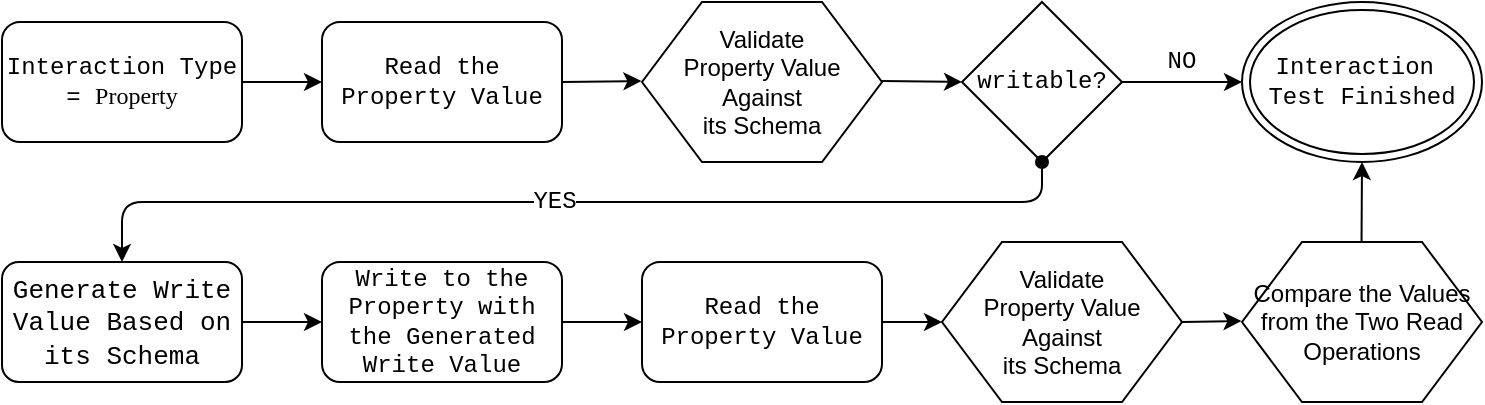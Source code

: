<mxfile userAgent="Mozilla/5.0 (X11; Linux x86_64) AppleWebKit/537.36 (KHTML, like Gecko) draw.io/6.8.0 Chrome/59.0.307.115 Electron/1.8.6 Safari/537.36" version="8.6.5" editor="www.draw.io" type="device"><diagram id="b2f36837-64dd-8721-ff71-9baade0238f3" name="Page-1"><mxGraphModel dx="687" dy="445" grid="1" gridSize="10" guides="1" tooltips="1" connect="1" arrows="1" fold="1" page="0" pageScale="1" pageWidth="827" pageHeight="1169" background="#ffffff" math="0" shadow="0"><root><mxCell id="0"/><mxCell id="1" parent="0"/><mxCell id="3" value="Interaction Type = &lt;font face=&quot;Verbatim&quot;&gt;Property&lt;/font&gt;" style="rounded=1;whiteSpace=wrap;html=1;strokeColor=#000000;strokeWidth=1;fillColor=#ffffff;fontFamily=Courier New;fontSize=12;fontColor=#000000;align=center;" parent="1" vertex="1"><mxGeometry x="80" y="40" width="120" height="60" as="geometry"/></mxCell><mxCell id="4" value="Read the Property Value" style="rounded=1;whiteSpace=wrap;html=1;strokeColor=#000000;strokeWidth=1;fillColor=#ffffff;fontFamily=Courier New;fontSize=12;fontColor=#000000;align=center;" parent="1" vertex="1"><mxGeometry x="240" y="40" width="120" height="60" as="geometry"/></mxCell><mxCell id="6" value="&lt;font style=&quot;font-size: 13px&quot;&gt;&lt;font face=&quot;Courier New&quot;&gt;Generate Write Value Based on its Schema&lt;/font&gt;&lt;/font&gt;" style="rounded=1;whiteSpace=wrap;html=1;strokeColor=#000000;strokeWidth=1;fillColor=#ffffff;fontFamily=Verbatim;fontSize=12;fontColor=#000000;align=center;arcSize=14;verticalAlign=middle;" parent="1" vertex="1"><mxGeometry x="80" y="160" width="120" height="60" as="geometry"/></mxCell><mxCell id="7" value="writable?" style="rhombus;whiteSpace=wrap;html=1;strokeColor=#000000;strokeWidth=1;fillColor=#ffffff;fontFamily=Courier New;fontSize=12;fontColor=#000000;align=center;" parent="1" vertex="1"><mxGeometry x="560" y="30" width="80" height="80" as="geometry"/></mxCell><mxCell id="8" value="" style="endArrow=classic;html=1;strokeColor=#000000;strokeWidth=1;fontFamily=Courier New;fontSize=12;fontColor=#000000;exitX=1;exitY=0.5;entryX=0;entryY=0.5;" parent="1" source="7" target="12" edge="1"><mxGeometry width="50" height="50" relative="1" as="geometry"><mxPoint x="670" y="70" as="sourcePoint"/><mxPoint x="760" y="70" as="targetPoint"/></mxGeometry></mxCell><mxCell id="10" value="NO" style="text;html=1;strokeColor=none;fillColor=none;align=center;verticalAlign=middle;whiteSpace=wrap;fontFamily=Courier New;fontSize=12;fontColor=#000000;" parent="1" vertex="1"><mxGeometry x="650" y="50" width="40" height="20" as="geometry"/></mxCell><mxCell id="12" value="Interaction&amp;nbsp;&lt;div&gt;Test Finished&lt;/div&gt;" style="ellipse;shape=doubleEllipse;whiteSpace=wrap;html=1;strokeColor=#000000;strokeWidth=1;fillColor=#ffffff;fontFamily=Courier New;fontSize=12;fontColor=#000000;align=center;" parent="1" vertex="1"><mxGeometry x="700" y="30" width="120" height="80" as="geometry"/></mxCell><mxCell id="13" value="" style="endArrow=classic;html=1;strokeColor=#000000;strokeWidth=1;fontFamily=Courier New;fontSize=12;fontColor=#000000;exitX=0.5;exitY=1;entryX=0.5;entryY=0;startArrow=oval;startFill=1;" parent="1" source="7" target="6" edge="1"><mxGeometry width="50" height="50" relative="1" as="geometry"><mxPoint x="510" y="240" as="sourcePoint"/><mxPoint x="560" y="190" as="targetPoint"/><Array as="points"><mxPoint x="600" y="130"/><mxPoint x="140" y="130"/></Array></mxGeometry></mxCell><mxCell id="14" value="YES" style="text;html=1;resizable=0;points=[];align=center;verticalAlign=middle;labelBackgroundColor=#ffffff;fontSize=12;fontFamily=Courier New;fontColor=#000000;" parent="13" vertex="1" connectable="0"><mxGeometry x="0.052" y="6" relative="1" as="geometry"><mxPoint x="4" y="-6" as="offset"/></mxGeometry></mxCell><mxCell id="16" value="Write to the Property with the Generated Write Value" style="rounded=1;whiteSpace=wrap;html=1;strokeColor=#000000;strokeWidth=1;fillColor=#ffffff;fontFamily=Courier New;fontSize=12;fontColor=#000000;align=center;" parent="1" vertex="1"><mxGeometry x="240" y="160" width="120" height="60" as="geometry"/></mxCell><mxCell id="17" value="Read the Property Value" style="rounded=1;whiteSpace=wrap;html=1;strokeColor=#000000;strokeWidth=1;fillColor=#ffffff;fontFamily=Courier New;fontSize=12;fontColor=#000000;align=center;" parent="1" vertex="1"><mxGeometry x="400" y="160" width="120" height="60" as="geometry"/></mxCell><mxCell id="20" value="" style="endArrow=classic;html=1;strokeColor=#000000;strokeWidth=1;fontFamily=Courier New;fontSize=12;fontColor=#000000;exitX=1;exitY=0.5;entryX=0;entryY=0.5;" parent="1" source="3" target="4" edge="1"><mxGeometry width="50" height="50" relative="1" as="geometry"><mxPoint x="250" y="310" as="sourcePoint"/><mxPoint x="300" y="260" as="targetPoint"/></mxGeometry></mxCell><mxCell id="21" value="" style="endArrow=classic;html=1;strokeColor=#000000;strokeWidth=1;fontFamily=Courier New;fontSize=12;fontColor=#000000;exitX=1;exitY=0.5;entryX=0;entryY=0.5;" parent="1" source="4" edge="1"><mxGeometry width="50" height="50" relative="1" as="geometry"><mxPoint x="370" y="350" as="sourcePoint"/><mxPoint x="399.706" y="69.529" as="targetPoint"/></mxGeometry></mxCell><mxCell id="22" value="" style="endArrow=classic;html=1;strokeColor=#000000;strokeWidth=1;fontFamily=Courier New;fontSize=12;fontColor=#000000;exitX=1;exitY=0.5;entryX=0;entryY=0.5;" parent="1" target="7" edge="1"><mxGeometry width="50" height="50" relative="1" as="geometry"><mxPoint x="519.706" y="69.529" as="sourcePoint"/><mxPoint x="440" y="310" as="targetPoint"/></mxGeometry></mxCell><mxCell id="23" value="" style="endArrow=classic;html=1;strokeColor=#000000;strokeWidth=1;fontFamily=Courier New;fontSize=12;fontColor=#000000;exitX=1;exitY=0.5;entryX=0;entryY=0.5;" parent="1" source="6" target="16" edge="1"><mxGeometry width="50" height="50" relative="1" as="geometry"><mxPoint x="310" y="340" as="sourcePoint"/><mxPoint x="360" y="290" as="targetPoint"/></mxGeometry></mxCell><mxCell id="24" value="" style="endArrow=classic;html=1;strokeColor=#000000;strokeWidth=1;fontFamily=Courier New;fontSize=12;fontColor=#000000;exitX=1;exitY=0.5;entryX=0;entryY=0.5;" parent="1" source="16" target="17" edge="1"><mxGeometry width="50" height="50" relative="1" as="geometry"><mxPoint x="360" y="310" as="sourcePoint"/><mxPoint x="410" y="260" as="targetPoint"/></mxGeometry></mxCell><mxCell id="25" value="" style="endArrow=classic;html=1;strokeColor=#000000;strokeWidth=1;fontFamily=Courier New;fontSize=12;fontColor=#000000;exitX=1;exitY=0.5;entryX=0;entryY=0.5;" parent="1" source="17" edge="1"><mxGeometry width="50" height="50" relative="1" as="geometry"><mxPoint x="510" y="320" as="sourcePoint"/><mxPoint x="550" y="190" as="targetPoint"/></mxGeometry></mxCell><mxCell id="26" value="" style="endArrow=classic;html=1;strokeColor=#000000;strokeWidth=1;fontFamily=Courier New;fontSize=12;fontColor=#000000;exitX=1;exitY=0.5;entryX=0;entryY=0.5;" parent="1" edge="1"><mxGeometry width="50" height="50" relative="1" as="geometry"><mxPoint x="670" y="190" as="sourcePoint"/><mxPoint x="699.706" y="189.529" as="targetPoint"/></mxGeometry></mxCell><mxCell id="27" value="" style="endArrow=classic;html=1;strokeColor=#000000;strokeWidth=1;fontFamily=Courier New;fontSize=12;fontColor=#000000;entryX=0.5;entryY=1;exitX=0.5;exitY=0;" parent="1" target="12" edge="1"><mxGeometry width="50" height="50" relative="1" as="geometry"><mxPoint x="759.706" y="160.118" as="sourcePoint"/><mxPoint x="700" y="300" as="targetPoint"/></mxGeometry></mxCell><mxCell id="29" value="&lt;span style=&quot;font-size: 12px&quot;&gt;Validate &lt;br&gt;Property Value Against &lt;br&gt;its Schema&lt;/span&gt;" style="shape=hexagon;perimeter=hexagonPerimeter2;whiteSpace=wrap;html=1;rounded=0;shadow=0;strokeWidth=1;fillColor=#ffffff;fontSize=12;" vertex="1" parent="1"><mxGeometry x="400" y="30" width="120" height="80" as="geometry"/></mxCell><mxCell id="30" value="&lt;span style=&quot;font-size: 12px&quot;&gt;Validate &lt;br&gt;Property Value Against &lt;br&gt;its Schema&lt;/span&gt;" style="shape=hexagon;perimeter=hexagonPerimeter2;whiteSpace=wrap;html=1;rounded=0;shadow=0;strokeWidth=1;fillColor=#ffffff;fontSize=12;" vertex="1" parent="1"><mxGeometry x="550" y="150" width="120" height="80" as="geometry"/></mxCell><mxCell id="31" value="&lt;span&gt;Compare the Values from the Two Read Operations&lt;/span&gt;&lt;br&gt;" style="shape=hexagon;perimeter=hexagonPerimeter2;whiteSpace=wrap;html=1;rounded=0;shadow=0;strokeWidth=1;fillColor=#ffffff;fontSize=12;" vertex="1" parent="1"><mxGeometry x="700" y="150" width="120" height="80" as="geometry"/></mxCell></root></mxGraphModel></diagram></mxfile>
